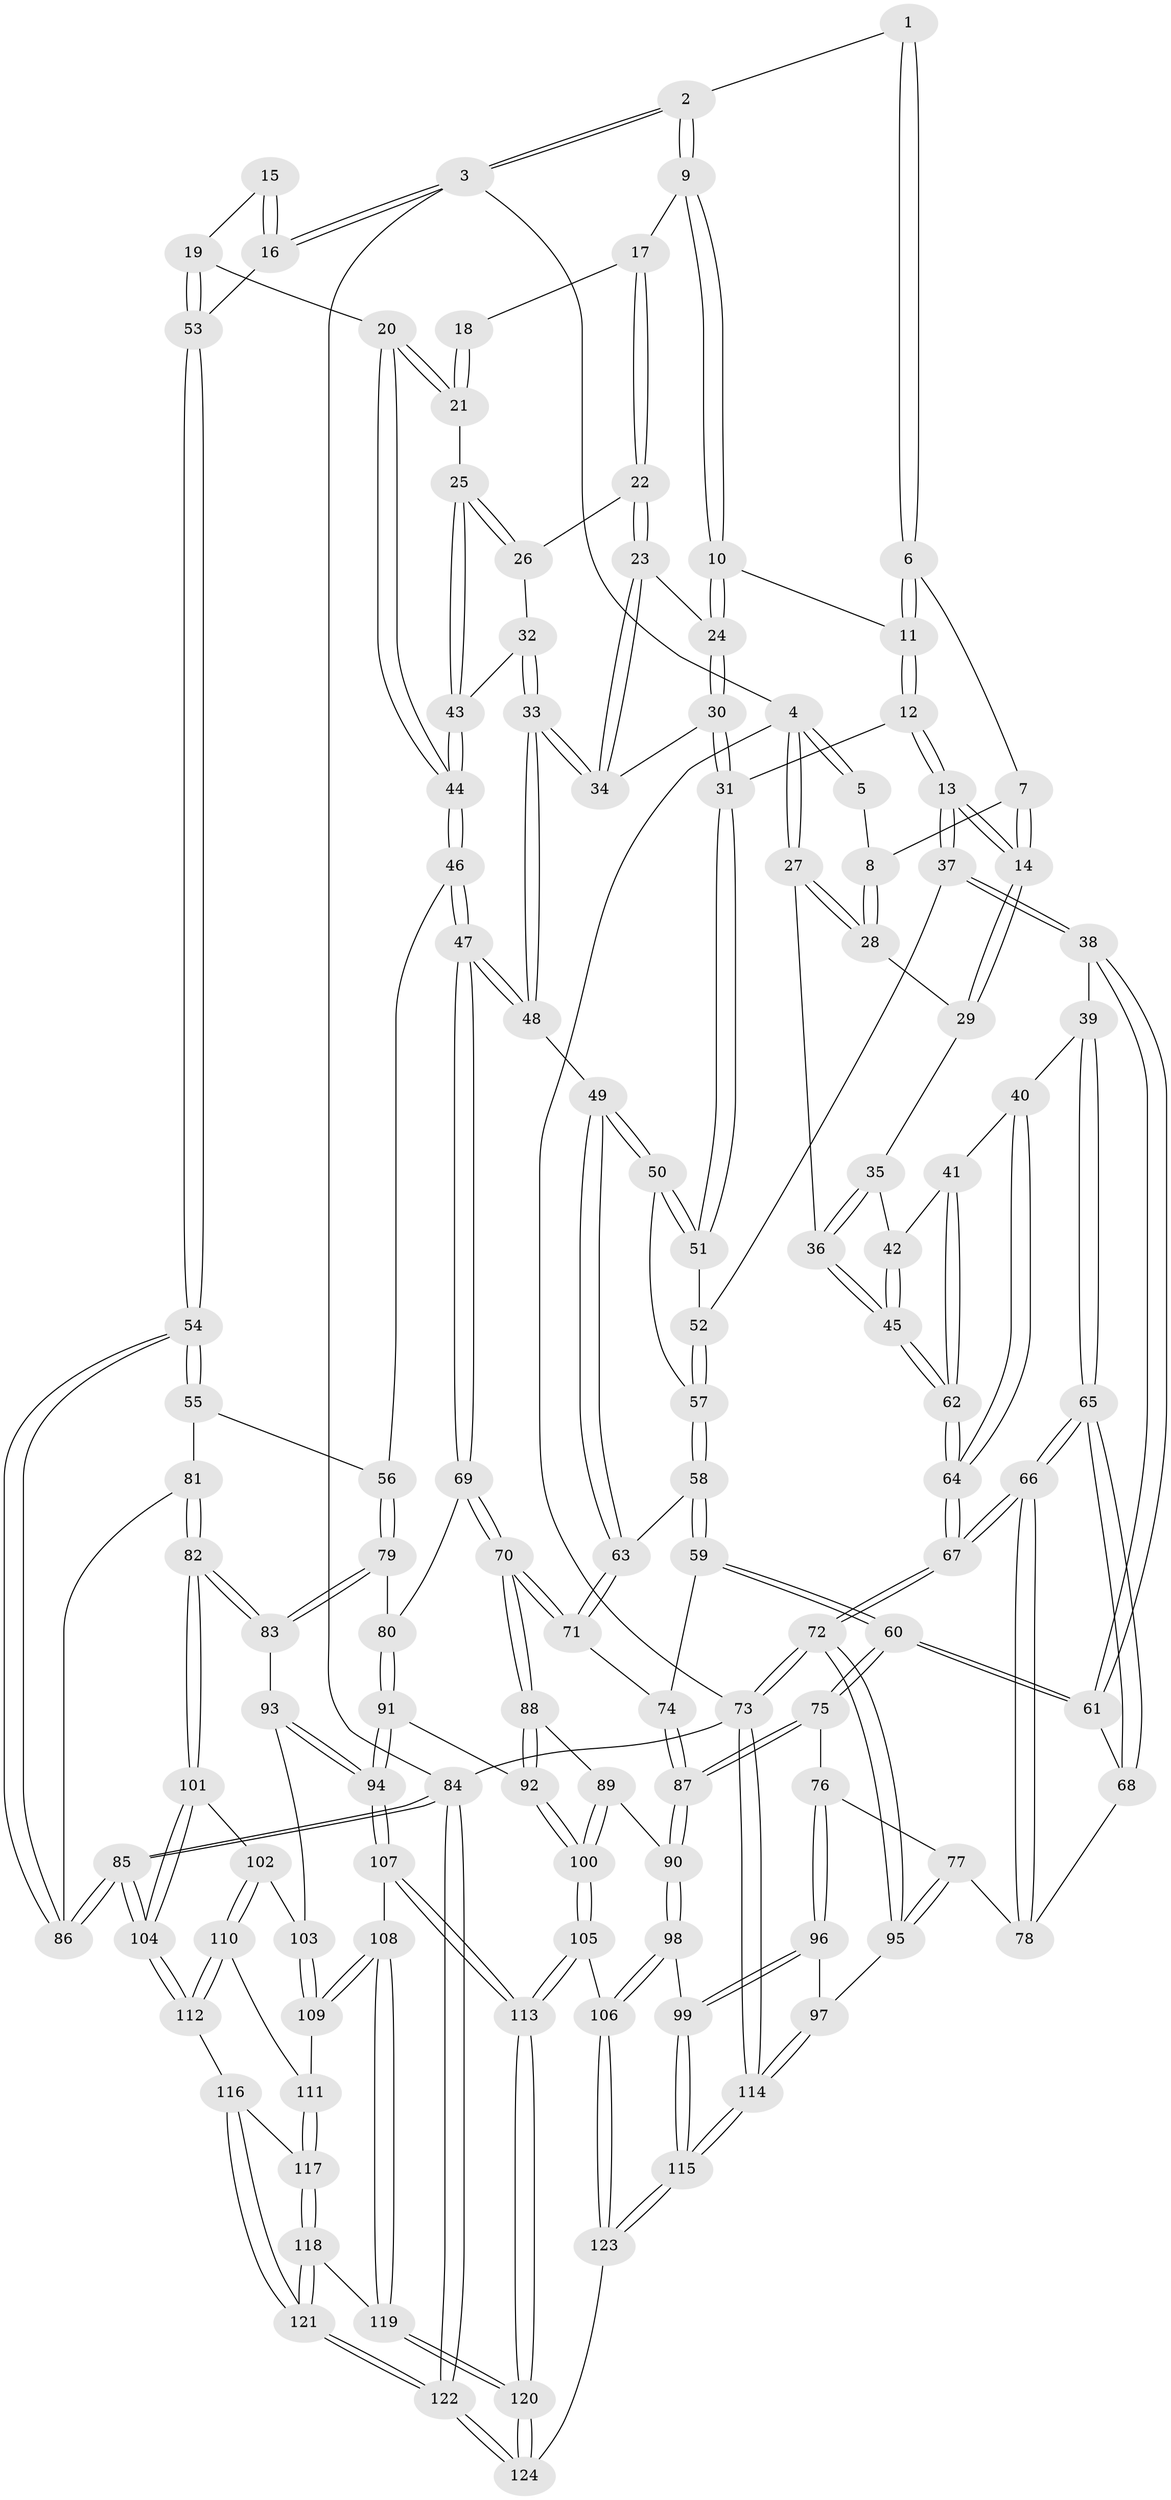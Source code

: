 // coarse degree distribution, {4: 0.36046511627906974, 7: 0.011627906976744186, 6: 0.12790697674418605, 3: 0.16279069767441862, 5: 0.3372093023255814}
// Generated by graph-tools (version 1.1) at 2025/24/03/03/25 07:24:34]
// undirected, 124 vertices, 307 edges
graph export_dot {
graph [start="1"]
  node [color=gray90,style=filled];
  1 [pos="+0.2860621366318013+0"];
  2 [pos="+0.7190535778887842+0"];
  3 [pos="+1+0"];
  4 [pos="+0+0"];
  5 [pos="+0.1293148957390907+0"];
  6 [pos="+0.29565281224757745+0"];
  7 [pos="+0.23310447382161625+0.007318692938899663"];
  8 [pos="+0.12320176275249381+0.1237703065572045"];
  9 [pos="+0.7150368614577725+0"];
  10 [pos="+0.4513043166580935+0.09038150599052958"];
  11 [pos="+0.37493143627843956+0.03170706149422995"];
  12 [pos="+0.2853063498168943+0.25320403428335225"];
  13 [pos="+0.25982423980050556+0.2586247130524707"];
  14 [pos="+0.20104039249097613+0.21458504207345247"];
  15 [pos="+0.9057818555106261+0.07604748719114168"];
  16 [pos="+1+0"];
  17 [pos="+0.7170127960746588+0"];
  18 [pos="+0.8627626271468504+0.08037122669194474"];
  19 [pos="+1+0.24474552343484246"];
  20 [pos="+1+0.2445885694443734"];
  21 [pos="+0.8732961022279567+0.18045953276141258"];
  22 [pos="+0.6873925338584226+0.10769893075921522"];
  23 [pos="+0.5558530708126527+0.17810956583197396"];
  24 [pos="+0.4638636271423036+0.11210744377562415"];
  25 [pos="+0.768285418160911+0.2335027235382071"];
  26 [pos="+0.695160293672031+0.1234634936047138"];
  27 [pos="+0+0"];
  28 [pos="+0.10473507371326637+0.15493328501750703"];
  29 [pos="+0.12733649593543336+0.19806981006574764"];
  30 [pos="+0.3972380329236757+0.26837505030153863"];
  31 [pos="+0.3609580415457914+0.28181950385322285"];
  32 [pos="+0.6364595064719274+0.267622440702474"];
  33 [pos="+0.553641015865758+0.3015120142560481"];
  34 [pos="+0.5411331496962061+0.28086333643867534"];
  35 [pos="+0.10238363081248172+0.22025374149558255"];
  36 [pos="+0+0.1796123680212226"];
  37 [pos="+0.21515541925119358+0.35675297801311495"];
  38 [pos="+0.14373549607493144+0.4255570272340796"];
  39 [pos="+0.14032437002539042+0.42456745549910313"];
  40 [pos="+0.12662426325373138+0.4135132451357533"];
  41 [pos="+0.09587618657855858+0.3838797656826323"];
  42 [pos="+0.05931403677806831+0.30331715253167585"];
  43 [pos="+0.7672648754740976+0.27637588720895223"];
  44 [pos="+0.7831604219465612+0.3487183886724623"];
  45 [pos="+0+0.2548372703179659"];
  46 [pos="+0.7612654605595399+0.43957732726168264"];
  47 [pos="+0.6534785497686677+0.47688201287860643"];
  48 [pos="+0.5787841571313076+0.4160979234358831"];
  49 [pos="+0.4496031324551214+0.432254741573861"];
  50 [pos="+0.39672407716672076+0.3972083834158186"];
  51 [pos="+0.39255837499975393+0.3857875095741661"];
  52 [pos="+0.2572065845522008+0.3871457105587792"];
  53 [pos="+1+0.27450355301260027"];
  54 [pos="+1+0.4258090131989848"];
  55 [pos="+0.8973383038531401+0.4866481592919891"];
  56 [pos="+0.8311688948748213+0.47910171252319356"];
  57 [pos="+0.3235299777097702+0.4426859522104379"];
  58 [pos="+0.3020574363260708+0.5157745364484075"];
  59 [pos="+0.25446413782930255+0.553900668141182"];
  60 [pos="+0.24078309047165591+0.5602400415123566"];
  61 [pos="+0.1639969275432069+0.4770188543083222"];
  62 [pos="+0+0.3953410040278767"];
  63 [pos="+0.41243551446203536+0.5179497304644735"];
  64 [pos="+0+0.46948442748936076"];
  65 [pos="+0+0.5830836905621265"];
  66 [pos="+0+0.5975182159848267"];
  67 [pos="+0+0.6063354033463065"];
  68 [pos="+0.0846379866464729+0.5627991802683541"];
  69 [pos="+0.6481698521418449+0.4932384299027739"];
  70 [pos="+0.5193503510473186+0.6245807955260433"];
  71 [pos="+0.4383346768778376+0.5879987456422157"];
  72 [pos="+0+0.7979281766124344"];
  73 [pos="+0+1"];
  74 [pos="+0.40711234962521764+0.6029647190902939"];
  75 [pos="+0.23489843920845793+0.603244632096249"];
  76 [pos="+0.16602528822431195+0.6604918247225284"];
  77 [pos="+0.1446467668608209+0.663863134748654"];
  78 [pos="+0.11891933334554496+0.6456517302304382"];
  79 [pos="+0.8287584569933821+0.6504051930525526"];
  80 [pos="+0.6937147604376627+0.6284185419496285"];
  81 [pos="+0.9372875980490989+0.6534082655685683"];
  82 [pos="+0.9002421321680196+0.7204262016057474"];
  83 [pos="+0.8504057362369543+0.7069637075385334"];
  84 [pos="+1+1"];
  85 [pos="+1+0.9454167731124183"];
  86 [pos="+1+0.5474910589283539"];
  87 [pos="+0.3290649692706486+0.7038484244959936"];
  88 [pos="+0.5187875001904432+0.6604398104094014"];
  89 [pos="+0.4866532792057128+0.7136119527707243"];
  90 [pos="+0.33623432352658844+0.7265929773998813"];
  91 [pos="+0.6937491226006788+0.7611741476191024"];
  92 [pos="+0.6728889607882138+0.7595084740729398"];
  93 [pos="+0.8473149579013861+0.7086284528739347"];
  94 [pos="+0.7114682312246701+0.7762084574506677"];
  95 [pos="+0.03990472908998579+0.783962308055307"];
  96 [pos="+0.22445957617621654+0.8197711497630848"];
  97 [pos="+0.12431880093790094+0.8302925569326237"];
  98 [pos="+0.2998015514072382+0.8401847465260611"];
  99 [pos="+0.29119697738333383+0.8449508186991622"];
  100 [pos="+0.5064238476575539+0.8391916743636092"];
  101 [pos="+0.9181153092303009+0.7425730704252141"];
  102 [pos="+0.8631871552040887+0.8297497096977088"];
  103 [pos="+0.8302862098941814+0.8313573212758704"];
  104 [pos="+1+0.8900722377737958"];
  105 [pos="+0.5038026418152056+0.8464338347651095"];
  106 [pos="+0.4394987895707575+0.8807956448604474"];
  107 [pos="+0.7247859590889532+0.8448938695183361"];
  108 [pos="+0.727414046639479+0.8468190432205901"];
  109 [pos="+0.7285578075411959+0.8472278273190835"];
  110 [pos="+0.8772966159964789+0.8775303459853798"];
  111 [pos="+0.7977003255458321+0.8946859281925633"];
  112 [pos="+0.9128896981782221+0.9021805405397099"];
  113 [pos="+0.6166202071272769+0.9454393322314526"];
  114 [pos="+0.07401957349313601+1"];
  115 [pos="+0.17107318981220193+1"];
  116 [pos="+0.8768259000908558+0.9376552032759456"];
  117 [pos="+0.8139537894732358+0.9260115908825152"];
  118 [pos="+0.8052713790313896+1"];
  119 [pos="+0.7498952116170231+0.9639315757871603"];
  120 [pos="+0.6122887164403679+1"];
  121 [pos="+0.8506244758478966+1"];
  122 [pos="+0.9116481015761951+1"];
  123 [pos="+0.45656963805632167+1"];
  124 [pos="+0.5791981059815007+1"];
  1 -- 2;
  1 -- 6;
  1 -- 6;
  2 -- 3;
  2 -- 3;
  2 -- 9;
  2 -- 9;
  3 -- 4;
  3 -- 16;
  3 -- 16;
  3 -- 84;
  4 -- 5;
  4 -- 5;
  4 -- 27;
  4 -- 27;
  4 -- 73;
  5 -- 8;
  6 -- 7;
  6 -- 11;
  6 -- 11;
  7 -- 8;
  7 -- 14;
  7 -- 14;
  8 -- 28;
  8 -- 28;
  9 -- 10;
  9 -- 10;
  9 -- 17;
  10 -- 11;
  10 -- 24;
  10 -- 24;
  11 -- 12;
  11 -- 12;
  12 -- 13;
  12 -- 13;
  12 -- 31;
  13 -- 14;
  13 -- 14;
  13 -- 37;
  13 -- 37;
  14 -- 29;
  14 -- 29;
  15 -- 16;
  15 -- 16;
  15 -- 19;
  16 -- 53;
  17 -- 18;
  17 -- 22;
  17 -- 22;
  18 -- 21;
  18 -- 21;
  19 -- 20;
  19 -- 53;
  19 -- 53;
  20 -- 21;
  20 -- 21;
  20 -- 44;
  20 -- 44;
  21 -- 25;
  22 -- 23;
  22 -- 23;
  22 -- 26;
  23 -- 24;
  23 -- 34;
  23 -- 34;
  24 -- 30;
  24 -- 30;
  25 -- 26;
  25 -- 26;
  25 -- 43;
  25 -- 43;
  26 -- 32;
  27 -- 28;
  27 -- 28;
  27 -- 36;
  28 -- 29;
  29 -- 35;
  30 -- 31;
  30 -- 31;
  30 -- 34;
  31 -- 51;
  31 -- 51;
  32 -- 33;
  32 -- 33;
  32 -- 43;
  33 -- 34;
  33 -- 34;
  33 -- 48;
  33 -- 48;
  35 -- 36;
  35 -- 36;
  35 -- 42;
  36 -- 45;
  36 -- 45;
  37 -- 38;
  37 -- 38;
  37 -- 52;
  38 -- 39;
  38 -- 61;
  38 -- 61;
  39 -- 40;
  39 -- 65;
  39 -- 65;
  40 -- 41;
  40 -- 64;
  40 -- 64;
  41 -- 42;
  41 -- 62;
  41 -- 62;
  42 -- 45;
  42 -- 45;
  43 -- 44;
  43 -- 44;
  44 -- 46;
  44 -- 46;
  45 -- 62;
  45 -- 62;
  46 -- 47;
  46 -- 47;
  46 -- 56;
  47 -- 48;
  47 -- 48;
  47 -- 69;
  47 -- 69;
  48 -- 49;
  49 -- 50;
  49 -- 50;
  49 -- 63;
  49 -- 63;
  50 -- 51;
  50 -- 51;
  50 -- 57;
  51 -- 52;
  52 -- 57;
  52 -- 57;
  53 -- 54;
  53 -- 54;
  54 -- 55;
  54 -- 55;
  54 -- 86;
  54 -- 86;
  55 -- 56;
  55 -- 81;
  56 -- 79;
  56 -- 79;
  57 -- 58;
  57 -- 58;
  58 -- 59;
  58 -- 59;
  58 -- 63;
  59 -- 60;
  59 -- 60;
  59 -- 74;
  60 -- 61;
  60 -- 61;
  60 -- 75;
  60 -- 75;
  61 -- 68;
  62 -- 64;
  62 -- 64;
  63 -- 71;
  63 -- 71;
  64 -- 67;
  64 -- 67;
  65 -- 66;
  65 -- 66;
  65 -- 68;
  65 -- 68;
  66 -- 67;
  66 -- 67;
  66 -- 78;
  66 -- 78;
  67 -- 72;
  67 -- 72;
  68 -- 78;
  69 -- 70;
  69 -- 70;
  69 -- 80;
  70 -- 71;
  70 -- 71;
  70 -- 88;
  70 -- 88;
  71 -- 74;
  72 -- 73;
  72 -- 73;
  72 -- 95;
  72 -- 95;
  73 -- 114;
  73 -- 114;
  73 -- 84;
  74 -- 87;
  74 -- 87;
  75 -- 76;
  75 -- 87;
  75 -- 87;
  76 -- 77;
  76 -- 96;
  76 -- 96;
  77 -- 78;
  77 -- 95;
  77 -- 95;
  79 -- 80;
  79 -- 83;
  79 -- 83;
  80 -- 91;
  80 -- 91;
  81 -- 82;
  81 -- 82;
  81 -- 86;
  82 -- 83;
  82 -- 83;
  82 -- 101;
  82 -- 101;
  83 -- 93;
  84 -- 85;
  84 -- 85;
  84 -- 122;
  84 -- 122;
  85 -- 86;
  85 -- 86;
  85 -- 104;
  85 -- 104;
  87 -- 90;
  87 -- 90;
  88 -- 89;
  88 -- 92;
  88 -- 92;
  89 -- 90;
  89 -- 100;
  89 -- 100;
  90 -- 98;
  90 -- 98;
  91 -- 92;
  91 -- 94;
  91 -- 94;
  92 -- 100;
  92 -- 100;
  93 -- 94;
  93 -- 94;
  93 -- 103;
  94 -- 107;
  94 -- 107;
  95 -- 97;
  96 -- 97;
  96 -- 99;
  96 -- 99;
  97 -- 114;
  97 -- 114;
  98 -- 99;
  98 -- 106;
  98 -- 106;
  99 -- 115;
  99 -- 115;
  100 -- 105;
  100 -- 105;
  101 -- 102;
  101 -- 104;
  101 -- 104;
  102 -- 103;
  102 -- 110;
  102 -- 110;
  103 -- 109;
  103 -- 109;
  104 -- 112;
  104 -- 112;
  105 -- 106;
  105 -- 113;
  105 -- 113;
  106 -- 123;
  106 -- 123;
  107 -- 108;
  107 -- 113;
  107 -- 113;
  108 -- 109;
  108 -- 109;
  108 -- 119;
  108 -- 119;
  109 -- 111;
  110 -- 111;
  110 -- 112;
  110 -- 112;
  111 -- 117;
  111 -- 117;
  112 -- 116;
  113 -- 120;
  113 -- 120;
  114 -- 115;
  114 -- 115;
  115 -- 123;
  115 -- 123;
  116 -- 117;
  116 -- 121;
  116 -- 121;
  117 -- 118;
  117 -- 118;
  118 -- 119;
  118 -- 121;
  118 -- 121;
  119 -- 120;
  119 -- 120;
  120 -- 124;
  120 -- 124;
  121 -- 122;
  121 -- 122;
  122 -- 124;
  122 -- 124;
  123 -- 124;
}
